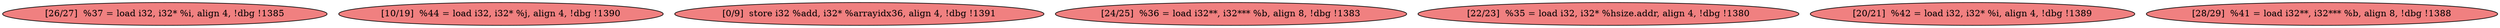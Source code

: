 
digraph G {


node566 [fillcolor=lightcoral,label="[26/27]  %37 = load i32, i32* %i, align 4, !dbg !1385",shape=ellipse,style=filled ]
node565 [fillcolor=lightcoral,label="[10/19]  %44 = load i32, i32* %j, align 4, !dbg !1390",shape=ellipse,style=filled ]
node567 [fillcolor=lightcoral,label="[0/9]  store i32 %add, i32* %arrayidx36, align 4, !dbg !1391",shape=ellipse,style=filled ]
node568 [fillcolor=lightcoral,label="[24/25]  %36 = load i32**, i32*** %b, align 8, !dbg !1383",shape=ellipse,style=filled ]
node571 [fillcolor=lightcoral,label="[22/23]  %35 = load i32, i32* %hsize.addr, align 4, !dbg !1380",shape=ellipse,style=filled ]
node569 [fillcolor=lightcoral,label="[20/21]  %42 = load i32, i32* %i, align 4, !dbg !1389",shape=ellipse,style=filled ]
node570 [fillcolor=lightcoral,label="[28/29]  %41 = load i32**, i32*** %b, align 8, !dbg !1388",shape=ellipse,style=filled ]



}
